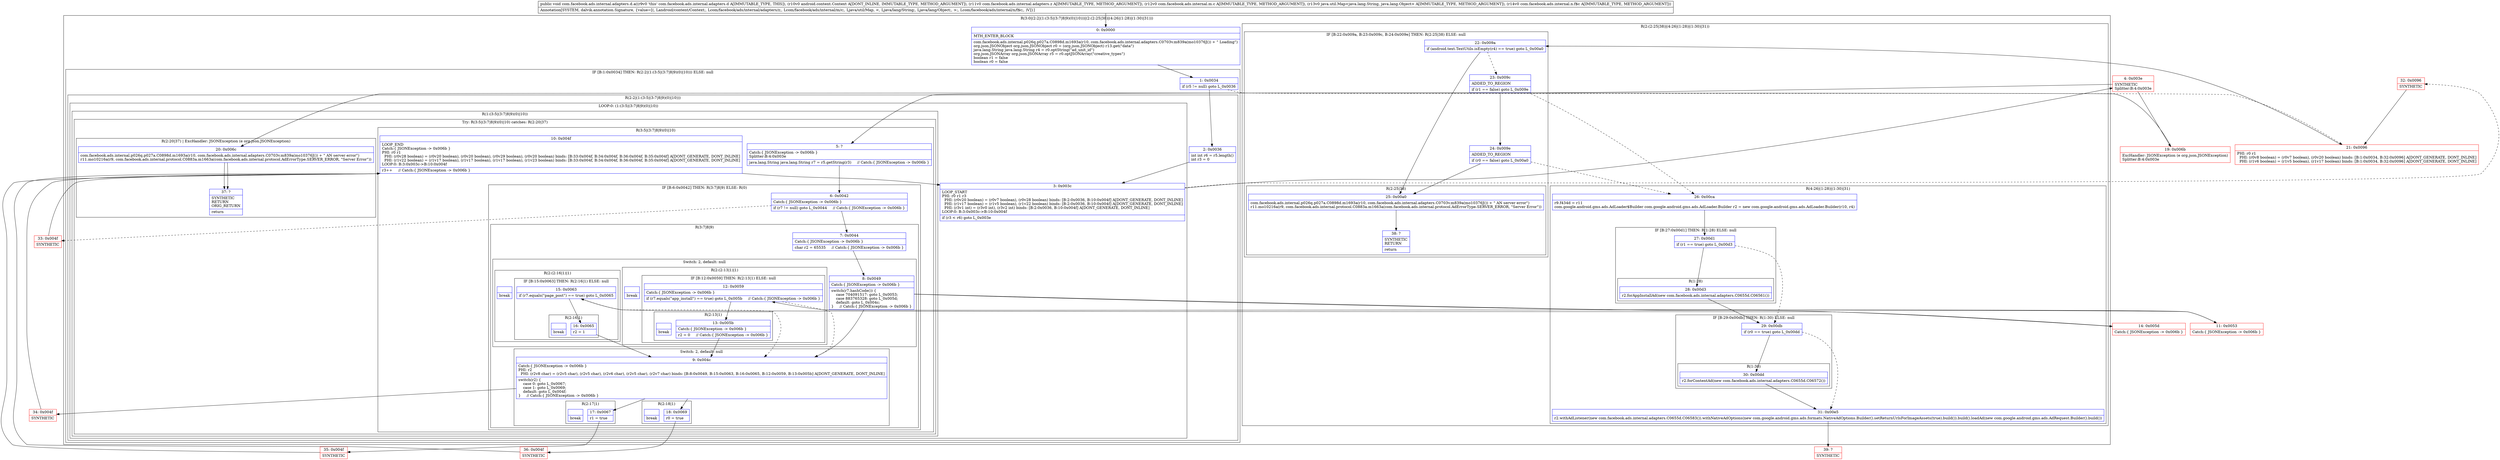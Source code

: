 digraph "CFG forcom.facebook.ads.internal.adapters.d.a(Landroid\/content\/Context;Lcom\/facebook\/ads\/internal\/adapters\/z;Lcom\/facebook\/ads\/internal\/m\/c;Ljava\/util\/Map;Lcom\/facebook\/ads\/internal\/n\/f$c;)V" {
subgraph cluster_Region_1314060830 {
label = "R(3:0|(2:2|(1:(3:5|(3:7|8|9)(0)|10)))|(2:(2:25|38)|(4:26|(1:28)|(1:30)|31)))";
node [shape=record,color=blue];
Node_0 [shape=record,label="{0\:\ 0x0000|MTH_ENTER_BLOCK\l|com.facebook.ads.internal.p026q.p027a.C0898d.m1693a(r10, com.facebook.ads.internal.adapters.C0703v.m839a(mo10376J()) + \" Loading\")\lorg.json.JSONObject org.json.JSONObject r0 = (org.json.JSONObject) r13.get(\"data\")\ljava.lang.String java.lang.String r4 = r0.optString(\"ad_unit_id\")\lorg.json.JSONArray org.json.JSONArray r5 = r0.optJSONArray(\"creative_types\")\lboolean r1 = false\lboolean r0 = false\l}"];
subgraph cluster_IfRegion_941800923 {
label = "IF [B:1:0x0034] THEN: R(2:2|(1:(3:5|(3:7|8|9)(0)|10))) ELSE: null";
node [shape=record,color=blue];
Node_1 [shape=record,label="{1\:\ 0x0034|if (r5 != null) goto L_0x0036\l}"];
subgraph cluster_Region_1643721419 {
label = "R(2:2|(1:(3:5|(3:7|8|9)(0)|10)))";
node [shape=record,color=blue];
Node_2 [shape=record,label="{2\:\ 0x0036|int int r6 = r5.length()\lint r3 = 0\l}"];
subgraph cluster_LoopRegion_1572789761 {
label = "LOOP:0: (1:(3:5|(3:7|8|9)(0)|10))";
node [shape=record,color=blue];
Node_3 [shape=record,label="{3\:\ 0x003c|LOOP_START\lPHI: r0 r1 r3 \l  PHI: (r0v20 boolean) = (r0v7 boolean), (r0v28 boolean) binds: [B:2:0x0036, B:10:0x004f] A[DONT_GENERATE, DONT_INLINE]\l  PHI: (r1v17 boolean) = (r1v5 boolean), (r1v22 boolean) binds: [B:2:0x0036, B:10:0x004f] A[DONT_GENERATE, DONT_INLINE]\l  PHI: (r3v1 int) = (r3v0 int), (r3v2 int) binds: [B:2:0x0036, B:10:0x004f] A[DONT_GENERATE, DONT_INLINE]\lLOOP:0: B:3:0x003c\-\>B:10:0x004f\l|if (r3 \< r6) goto L_0x003e\l}"];
subgraph cluster_Region_658722126 {
label = "R(1:(3:5|(3:7|8|9)(0)|10))";
node [shape=record,color=blue];
subgraph cluster_TryCatchRegion_1042732920 {
label = "Try: R(3:5|(3:7|8|9)(0)|10) catches: R(2:20|37)";
node [shape=record,color=blue];
subgraph cluster_Region_915588422 {
label = "R(3:5|(3:7|8|9)(0)|10)";
node [shape=record,color=blue];
Node_5 [shape=record,label="{5\:\ ?|Catch:\{ JSONException \-\> 0x006b \}\lSplitter:B:4:0x003e\l|java.lang.String java.lang.String r7 = r5.getString(r3)     \/\/ Catch:\{ JSONException \-\> 0x006b \}\l}"];
subgraph cluster_IfRegion_1034751494 {
label = "IF [B:6:0x0042] THEN: R(3:7|8|9) ELSE: R(0)";
node [shape=record,color=blue];
Node_6 [shape=record,label="{6\:\ 0x0042|Catch:\{ JSONException \-\> 0x006b \}\l|if (r7 != null) goto L_0x0044     \/\/ Catch:\{ JSONException \-\> 0x006b \}\l}"];
subgraph cluster_Region_1727204594 {
label = "R(3:7|8|9)";
node [shape=record,color=blue];
Node_7 [shape=record,label="{7\:\ 0x0044|Catch:\{ JSONException \-\> 0x006b \}\l|char r2 = 65535     \/\/ Catch:\{ JSONException \-\> 0x006b \}\l}"];
subgraph cluster_SwitchRegion_1830662933 {
label = "Switch: 2, default: null";
node [shape=record,color=blue];
Node_8 [shape=record,label="{8\:\ 0x0049|Catch:\{ JSONException \-\> 0x006b \}\l|switch(r7.hashCode()) \{\l    case 704091517: goto L_0x0053;\l    case 883765328: goto L_0x005d;\l    default: goto L_0x004c;\l\}     \/\/ Catch:\{ JSONException \-\> 0x006b \}\l}"];
subgraph cluster_Region_1312154685 {
label = "R(2:(2:13|1)|1)";
node [shape=record,color=blue];
subgraph cluster_IfRegion_413037169 {
label = "IF [B:12:0x0059] THEN: R(2:13|1) ELSE: null";
node [shape=record,color=blue];
Node_12 [shape=record,label="{12\:\ 0x0059|Catch:\{ JSONException \-\> 0x006b \}\l|if (r7.equals(\"app_install\") == true) goto L_0x005b     \/\/ Catch:\{ JSONException \-\> 0x006b \}\l}"];
subgraph cluster_Region_227571063 {
label = "R(2:13|1)";
node [shape=record,color=blue];
Node_13 [shape=record,label="{13\:\ 0x005b|Catch:\{ JSONException \-\> 0x006b \}\l|r2 = 0     \/\/ Catch:\{ JSONException \-\> 0x006b \}\l}"];
Node_InsnContainer_906987266 [shape=record,label="{|break\l}"];
}
}
Node_InsnContainer_194745776 [shape=record,label="{|break\l}"];
}
subgraph cluster_Region_59641516 {
label = "R(2:(2:16|1)|1)";
node [shape=record,color=blue];
subgraph cluster_IfRegion_872151477 {
label = "IF [B:15:0x0063] THEN: R(2:16|1) ELSE: null";
node [shape=record,color=blue];
Node_15 [shape=record,label="{15\:\ 0x0063|if (r7.equals(\"page_post\") == true) goto L_0x0065\l}"];
subgraph cluster_Region_1727438370 {
label = "R(2:16|1)";
node [shape=record,color=blue];
Node_16 [shape=record,label="{16\:\ 0x0065|r2 = 1\l}"];
Node_InsnContainer_1660622572 [shape=record,label="{|break\l}"];
}
}
Node_InsnContainer_679918118 [shape=record,label="{|break\l}"];
}
}
subgraph cluster_SwitchRegion_1640629025 {
label = "Switch: 2, default: null";
node [shape=record,color=blue];
Node_9 [shape=record,label="{9\:\ 0x004c|Catch:\{ JSONException \-\> 0x006b \}\lPHI: r2 \l  PHI: (r2v8 char) = (r2v5 char), (r2v5 char), (r2v6 char), (r2v5 char), (r2v7 char) binds: [B:8:0x0049, B:15:0x0063, B:16:0x0065, B:12:0x0059, B:13:0x005b] A[DONT_GENERATE, DONT_INLINE]\l|switch(r2) \{\l    case 0: goto L_0x0067;\l    case 1: goto L_0x0069;\l    default: goto L_0x004f;\l\}     \/\/ Catch:\{ JSONException \-\> 0x006b \}\l}"];
subgraph cluster_Region_1519196141 {
label = "R(2:17|1)";
node [shape=record,color=blue];
Node_17 [shape=record,label="{17\:\ 0x0067|r1 = true\l}"];
Node_InsnContainer_2145885331 [shape=record,label="{|break\l}"];
}
subgraph cluster_Region_1605090894 {
label = "R(2:18|1)";
node [shape=record,color=blue];
Node_18 [shape=record,label="{18\:\ 0x0069|r0 = true\l}"];
Node_InsnContainer_208602797 [shape=record,label="{|break\l}"];
}
}
}
subgraph cluster_Region_916012474 {
label = "R(0)";
node [shape=record,color=blue];
}
}
Node_10 [shape=record,label="{10\:\ 0x004f|LOOP_END\lCatch:\{ JSONException \-\> 0x006b \}\lPHI: r0 r1 \l  PHI: (r0v28 boolean) = (r0v20 boolean), (r0v20 boolean), (r0v29 boolean), (r0v20 boolean) binds: [B:33:0x004f, B:34:0x004f, B:36:0x004f, B:35:0x004f] A[DONT_GENERATE, DONT_INLINE]\l  PHI: (r1v22 boolean) = (r1v17 boolean), (r1v17 boolean), (r1v17 boolean), (r1v23 boolean) binds: [B:33:0x004f, B:34:0x004f, B:36:0x004f, B:35:0x004f] A[DONT_GENERATE, DONT_INLINE]\lLOOP:0: B:3:0x003c\-\>B:10:0x004f\l|r3++     \/\/ Catch:\{ JSONException \-\> 0x006b \}\l}"];
}
subgraph cluster_Region_735311557 {
label = "R(2:20|37) | ExcHandler: JSONException (e org.json.JSONException)\l";
node [shape=record,color=blue];
Node_20 [shape=record,label="{20\:\ 0x006c|com.facebook.ads.internal.p026q.p027a.C0898d.m1693a(r10, com.facebook.ads.internal.adapters.C0703v.m839a(mo10376J()) + \" AN server error\")\lr11.mo10216a(r9, com.facebook.ads.internal.protocol.C0883a.m1663a(com.facebook.ads.internal.protocol.AdErrorType.SERVER_ERROR, \"Server Error\"))\l}"];
Node_37 [shape=record,label="{37\:\ ?|SYNTHETIC\lRETURN\lORIG_RETURN\l|return\l}"];
}
}
}
}
}
}
subgraph cluster_Region_1754522664 {
label = "R(2:(2:25|38)|(4:26|(1:28)|(1:30)|31))";
node [shape=record,color=blue];
subgraph cluster_IfRegion_1816620917 {
label = "IF [B:22:0x009a, B:23:0x009c, B:24:0x009e] THEN: R(2:25|38) ELSE: null";
node [shape=record,color=blue];
Node_22 [shape=record,label="{22\:\ 0x009a|if (android.text.TextUtils.isEmpty(r4) == true) goto L_0x00a0\l}"];
Node_23 [shape=record,label="{23\:\ 0x009c|ADDED_TO_REGION\l|if (r1 == false) goto L_0x009e\l}"];
Node_24 [shape=record,label="{24\:\ 0x009e|ADDED_TO_REGION\l|if (r0 == false) goto L_0x00a0\l}"];
subgraph cluster_Region_482201081 {
label = "R(2:25|38)";
node [shape=record,color=blue];
Node_25 [shape=record,label="{25\:\ 0x00a0|com.facebook.ads.internal.p026q.p027a.C0898d.m1693a(r10, com.facebook.ads.internal.adapters.C0703v.m839a(mo10376J()) + \" AN server error\")\lr11.mo10216a(r9, com.facebook.ads.internal.protocol.C0883a.m1663a(com.facebook.ads.internal.protocol.AdErrorType.SERVER_ERROR, \"Server Error\"))\l}"];
Node_38 [shape=record,label="{38\:\ ?|SYNTHETIC\lRETURN\l|return\l}"];
}
}
subgraph cluster_Region_575264606 {
label = "R(4:26|(1:28)|(1:30)|31)";
node [shape=record,color=blue];
Node_26 [shape=record,label="{26\:\ 0x00ca|r9.f434d = r11\lcom.google.android.gms.ads.AdLoader$Builder com.google.android.gms.ads.AdLoader.Builder r2 = new com.google.android.gms.ads.AdLoader.Builder(r10, r4)\l}"];
subgraph cluster_IfRegion_2003608834 {
label = "IF [B:27:0x00d1] THEN: R(1:28) ELSE: null";
node [shape=record,color=blue];
Node_27 [shape=record,label="{27\:\ 0x00d1|if (r1 == true) goto L_0x00d3\l}"];
subgraph cluster_Region_1295231596 {
label = "R(1:28)";
node [shape=record,color=blue];
Node_28 [shape=record,label="{28\:\ 0x00d3|r2.forAppInstallAd(new com.facebook.ads.internal.adapters.C0655d.C06561())\l}"];
}
}
subgraph cluster_IfRegion_2142500872 {
label = "IF [B:29:0x00db] THEN: R(1:30) ELSE: null";
node [shape=record,color=blue];
Node_29 [shape=record,label="{29\:\ 0x00db|if (r0 == true) goto L_0x00dd\l}"];
subgraph cluster_Region_1608864381 {
label = "R(1:30)";
node [shape=record,color=blue];
Node_30 [shape=record,label="{30\:\ 0x00dd|r2.forContentAd(new com.facebook.ads.internal.adapters.C0655d.C06572())\l}"];
}
}
Node_31 [shape=record,label="{31\:\ 0x00e5|r2.withAdListener(new com.facebook.ads.internal.adapters.C0655d.C06583()).withNativeAdOptions(new com.google.android.gms.ads.formats.NativeAdOptions.Builder().setReturnUrlsForImageAssets(true).build()).build().loadAd(new com.google.android.gms.ads.AdRequest.Builder().build())\l}"];
}
}
}
subgraph cluster_Region_735311557 {
label = "R(2:20|37) | ExcHandler: JSONException (e org.json.JSONException)\l";
node [shape=record,color=blue];
Node_20 [shape=record,label="{20\:\ 0x006c|com.facebook.ads.internal.p026q.p027a.C0898d.m1693a(r10, com.facebook.ads.internal.adapters.C0703v.m839a(mo10376J()) + \" AN server error\")\lr11.mo10216a(r9, com.facebook.ads.internal.protocol.C0883a.m1663a(com.facebook.ads.internal.protocol.AdErrorType.SERVER_ERROR, \"Server Error\"))\l}"];
Node_37 [shape=record,label="{37\:\ ?|SYNTHETIC\lRETURN\lORIG_RETURN\l|return\l}"];
}
Node_4 [shape=record,color=red,label="{4\:\ 0x003e|SYNTHETIC\lSplitter:B:4:0x003e\l}"];
Node_11 [shape=record,color=red,label="{11\:\ 0x0053|Catch:\{ JSONException \-\> 0x006b \}\l}"];
Node_14 [shape=record,color=red,label="{14\:\ 0x005d|Catch:\{ JSONException \-\> 0x006b \}\l}"];
Node_19 [shape=record,color=red,label="{19\:\ 0x006b|ExcHandler: JSONException (e org.json.JSONException)\lSplitter:B:4:0x003e\l}"];
Node_21 [shape=record,color=red,label="{21\:\ 0x0096|PHI: r0 r1 \l  PHI: (r0v8 boolean) = (r0v7 boolean), (r0v20 boolean) binds: [B:1:0x0034, B:32:0x0096] A[DONT_GENERATE, DONT_INLINE]\l  PHI: (r1v6 boolean) = (r1v5 boolean), (r1v17 boolean) binds: [B:1:0x0034, B:32:0x0096] A[DONT_GENERATE, DONT_INLINE]\l}"];
Node_32 [shape=record,color=red,label="{32\:\ 0x0096|SYNTHETIC\l}"];
Node_33 [shape=record,color=red,label="{33\:\ 0x004f|SYNTHETIC\l}"];
Node_34 [shape=record,color=red,label="{34\:\ 0x004f|SYNTHETIC\l}"];
Node_35 [shape=record,color=red,label="{35\:\ 0x004f|SYNTHETIC\l}"];
Node_36 [shape=record,color=red,label="{36\:\ 0x004f|SYNTHETIC\l}"];
Node_39 [shape=record,color=red,label="{39\:\ ?|SYNTHETIC\l}"];
MethodNode[shape=record,label="{public void com.facebook.ads.internal.adapters.d.a((r9v0 'this' com.facebook.ads.internal.adapters.d A[IMMUTABLE_TYPE, THIS]), (r10v0 android.content.Context A[DONT_INLINE, IMMUTABLE_TYPE, METHOD_ARGUMENT]), (r11v0 com.facebook.ads.internal.adapters.z A[IMMUTABLE_TYPE, METHOD_ARGUMENT]), (r12v0 com.facebook.ads.internal.m.c A[IMMUTABLE_TYPE, METHOD_ARGUMENT]), (r13v0 java.util.Map\<java.lang.String, java.lang.Object\> A[IMMUTABLE_TYPE, METHOD_ARGUMENT]), (r14v0 com.facebook.ads.internal.n.f$c A[IMMUTABLE_TYPE, METHOD_ARGUMENT]))  | Annotation[SYSTEM, dalvik.annotation.Signature, \{value=[(, Landroid\/content\/Context;, Lcom\/facebook\/ads\/internal\/adapters\/z;, Lcom\/facebook\/ads\/internal\/m\/c;, Ljava\/util\/Map, \<, Ljava\/lang\/String;, Ljava\/lang\/Object;, \>;, Lcom\/facebook\/ads\/internal\/n\/f$c;, )V]\}]\l}"];
MethodNode -> Node_0;
Node_0 -> Node_1;
Node_1 -> Node_2;
Node_1 -> Node_21[style=dashed];
Node_2 -> Node_3;
Node_3 -> Node_4;
Node_3 -> Node_32[style=dashed];
Node_5 -> Node_6;
Node_6 -> Node_7;
Node_6 -> Node_33[style=dashed];
Node_7 -> Node_8;
Node_8 -> Node_9;
Node_8 -> Node_11;
Node_8 -> Node_14;
Node_12 -> Node_9[style=dashed];
Node_12 -> Node_13;
Node_13 -> Node_9;
Node_15 -> Node_9[style=dashed];
Node_15 -> Node_16;
Node_16 -> Node_9;
Node_9 -> Node_17;
Node_9 -> Node_18;
Node_9 -> Node_34;
Node_17 -> Node_35;
Node_18 -> Node_36;
Node_10 -> Node_3;
Node_20 -> Node_37;
Node_22 -> Node_23[style=dashed];
Node_22 -> Node_25;
Node_23 -> Node_24;
Node_23 -> Node_26[style=dashed];
Node_24 -> Node_25;
Node_24 -> Node_26[style=dashed];
Node_25 -> Node_38;
Node_26 -> Node_27;
Node_27 -> Node_28;
Node_27 -> Node_29[style=dashed];
Node_28 -> Node_29;
Node_29 -> Node_30;
Node_29 -> Node_31[style=dashed];
Node_30 -> Node_31;
Node_31 -> Node_39;
Node_20 -> Node_37;
Node_4 -> Node_5;
Node_4 -> Node_19;
Node_11 -> Node_12;
Node_14 -> Node_15;
Node_19 -> Node_20;
Node_21 -> Node_22;
Node_32 -> Node_21;
Node_33 -> Node_10;
Node_34 -> Node_10;
Node_35 -> Node_10;
Node_36 -> Node_10;
}

